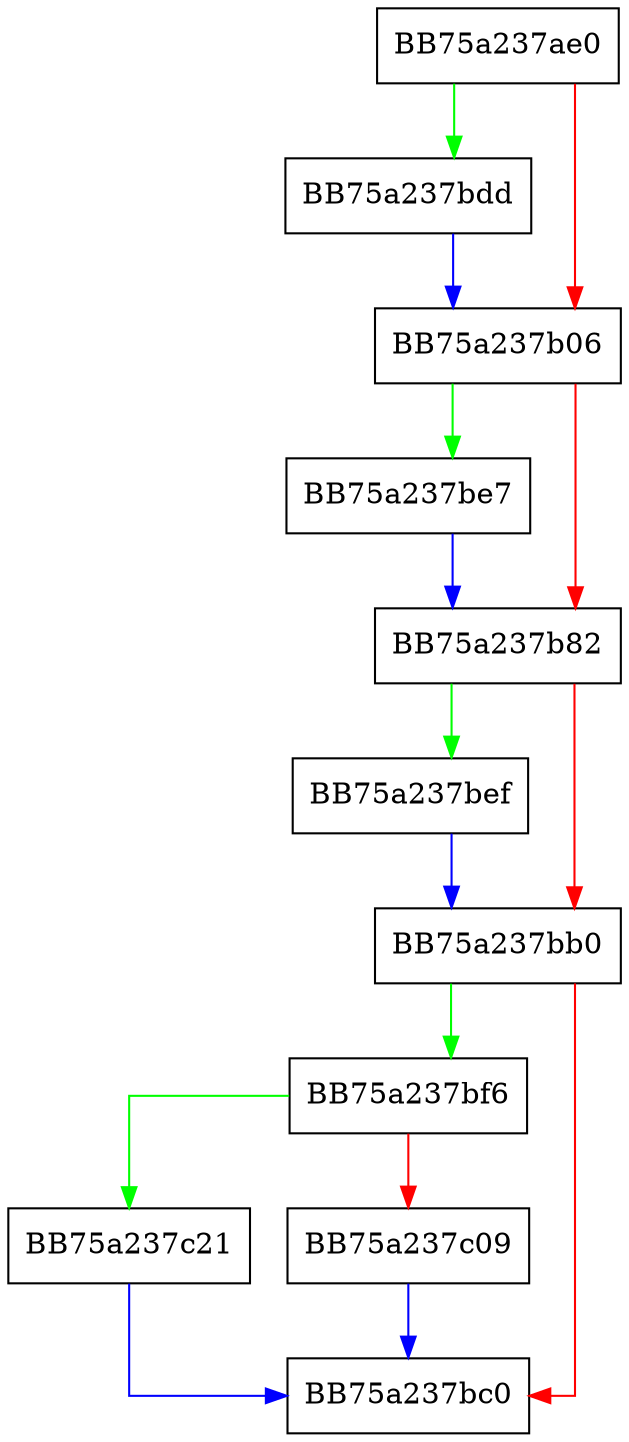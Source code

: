 digraph x86_emulate {
  node [shape="box"];
  graph [splines=ortho];
  BB75a237ae0 -> BB75a237bdd [color="green"];
  BB75a237ae0 -> BB75a237b06 [color="red"];
  BB75a237b06 -> BB75a237be7 [color="green"];
  BB75a237b06 -> BB75a237b82 [color="red"];
  BB75a237b82 -> BB75a237bef [color="green"];
  BB75a237b82 -> BB75a237bb0 [color="red"];
  BB75a237bb0 -> BB75a237bf6 [color="green"];
  BB75a237bb0 -> BB75a237bc0 [color="red"];
  BB75a237bdd -> BB75a237b06 [color="blue"];
  BB75a237be7 -> BB75a237b82 [color="blue"];
  BB75a237bef -> BB75a237bb0 [color="blue"];
  BB75a237bf6 -> BB75a237c21 [color="green"];
  BB75a237bf6 -> BB75a237c09 [color="red"];
  BB75a237c09 -> BB75a237bc0 [color="blue"];
  BB75a237c21 -> BB75a237bc0 [color="blue"];
}